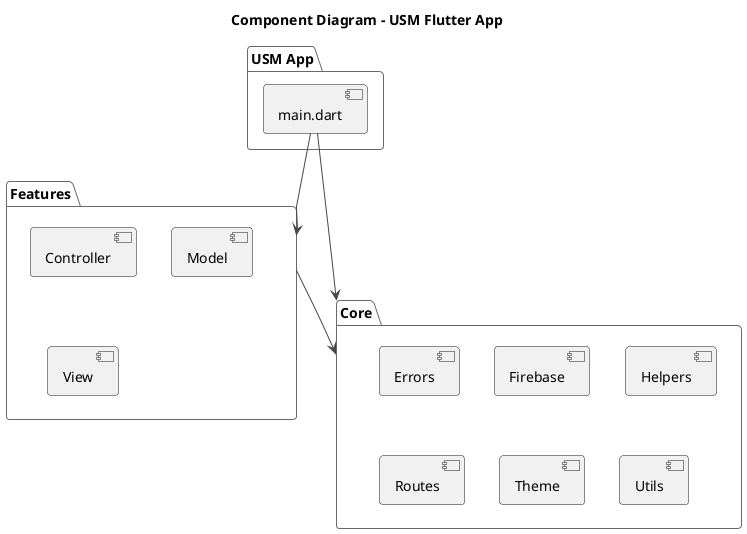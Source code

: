 @startuml
!theme vibrant
title Component Diagram - USM Flutter App

package "USM App" {
  [main.dart] as Main
}

package "Core" {
  [Errors]
  [Firebase]
  [Helpers]
  [Routes]
  [Theme]
  [Utils]
}

package "Features" {
  [Controller]
  [Model]
  [View]
}

Main --> Core
Main --> Features

Features --> Core

@enduml
